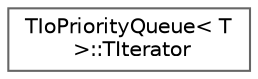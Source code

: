 digraph "Graphical Class Hierarchy"
{
 // INTERACTIVE_SVG=YES
 // LATEX_PDF_SIZE
  bgcolor="transparent";
  edge [fontname=Helvetica,fontsize=10,labelfontname=Helvetica,labelfontsize=10];
  node [fontname=Helvetica,fontsize=10,shape=box,height=0.2,width=0.4];
  rankdir="LR";
  Node0 [id="Node000000",label="TIoPriorityQueue\< T\l \>::TIterator",height=0.2,width=0.4,color="grey40", fillcolor="white", style="filled",URL="$db/d07/classTIoPriorityQueue_1_1TIterator.html",tooltip=" "];
}
